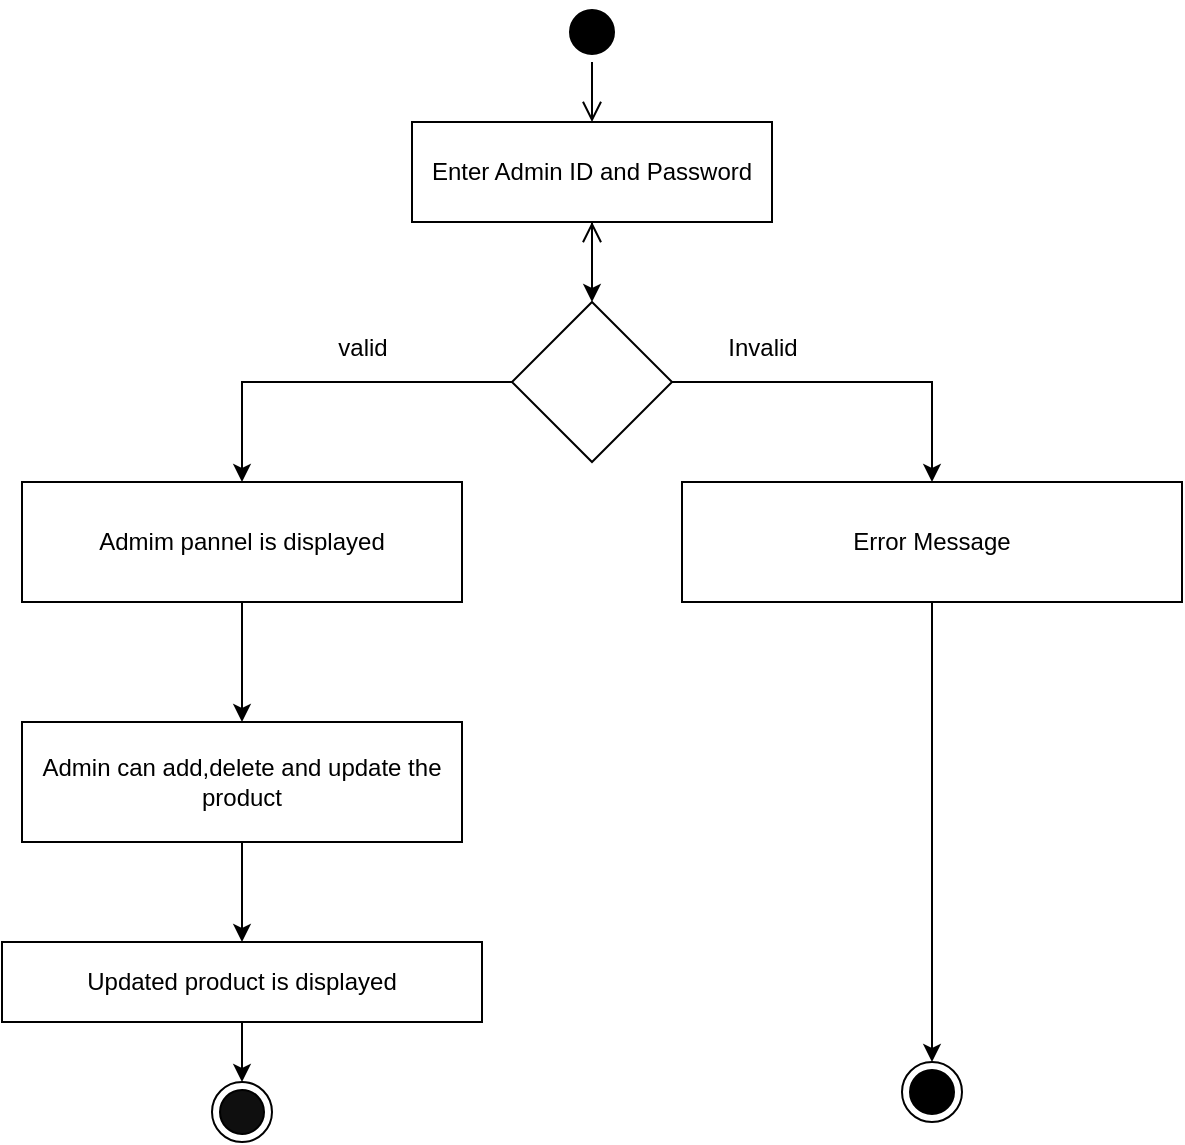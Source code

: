 <mxfile version="21.6.9" type="device">
  <diagram name="Page-1" id="hM6rTcYxYUGXKZ4xlw8A">
    <mxGraphModel dx="828" dy="473" grid="1" gridSize="10" guides="1" tooltips="1" connect="1" arrows="1" fold="1" page="1" pageScale="1" pageWidth="850" pageHeight="1100" math="0" shadow="0">
      <root>
        <mxCell id="0" />
        <mxCell id="1" parent="0" />
        <mxCell id="ELXsFI43KAcr_-74SI6s-1" value="" style="ellipse;html=1;shape=startState;labelBackgroundColor=none;fillColor=#000000;" vertex="1" parent="1">
          <mxGeometry x="310" width="30" height="30" as="geometry" />
        </mxCell>
        <mxCell id="ELXsFI43KAcr_-74SI6s-2" value="" style="edgeStyle=orthogonalEdgeStyle;html=1;verticalAlign=bottom;endArrow=open;endSize=8;rounded=0;labelBackgroundColor=none;fontColor=default;" edge="1" source="ELXsFI43KAcr_-74SI6s-3" parent="1">
          <mxGeometry relative="1" as="geometry">
            <mxPoint x="325" y="110" as="targetPoint" />
          </mxGeometry>
        </mxCell>
        <mxCell id="ELXsFI43KAcr_-74SI6s-7" value="" style="edgeStyle=orthogonalEdgeStyle;rounded=0;orthogonalLoop=1;jettySize=auto;html=1;labelBackgroundColor=none;fontColor=default;" edge="1" parent="1" source="ELXsFI43KAcr_-74SI6s-3" target="ELXsFI43KAcr_-74SI6s-6">
          <mxGeometry relative="1" as="geometry" />
        </mxCell>
        <mxCell id="ELXsFI43KAcr_-74SI6s-9" value="" style="edgeStyle=orthogonalEdgeStyle;rounded=0;orthogonalLoop=1;jettySize=auto;html=1;labelBackgroundColor=none;fontColor=default;" edge="1" parent="1" source="ELXsFI43KAcr_-74SI6s-6" target="ELXsFI43KAcr_-74SI6s-8">
          <mxGeometry relative="1" as="geometry" />
        </mxCell>
        <mxCell id="ELXsFI43KAcr_-74SI6s-12" value="" style="edgeStyle=orthogonalEdgeStyle;rounded=0;orthogonalLoop=1;jettySize=auto;html=1;labelBackgroundColor=none;fontColor=default;" edge="1" parent="1" source="ELXsFI43KAcr_-74SI6s-6" target="ELXsFI43KAcr_-74SI6s-11">
          <mxGeometry relative="1" as="geometry" />
        </mxCell>
        <mxCell id="ELXsFI43KAcr_-74SI6s-6" value="" style="rhombus;whiteSpace=wrap;html=1;labelBackgroundColor=none;" vertex="1" parent="1">
          <mxGeometry x="285" y="150" width="80" height="80" as="geometry" />
        </mxCell>
        <mxCell id="ELXsFI43KAcr_-74SI6s-17" value="" style="edgeStyle=orthogonalEdgeStyle;rounded=0;orthogonalLoop=1;jettySize=auto;html=1;labelBackgroundColor=none;fontColor=default;" edge="1" parent="1" source="ELXsFI43KAcr_-74SI6s-8" target="ELXsFI43KAcr_-74SI6s-16">
          <mxGeometry relative="1" as="geometry" />
        </mxCell>
        <mxCell id="ELXsFI43KAcr_-74SI6s-8" value="Admim pannel is displayed" style="whiteSpace=wrap;html=1;labelBackgroundColor=none;" vertex="1" parent="1">
          <mxGeometry x="40" y="240" width="220" height="60" as="geometry" />
        </mxCell>
        <mxCell id="ELXsFI43KAcr_-74SI6s-10" value="" style="edgeStyle=orthogonalEdgeStyle;html=1;verticalAlign=bottom;endArrow=open;endSize=8;rounded=0;labelBackgroundColor=none;fontColor=default;" edge="1" parent="1" source="ELXsFI43KAcr_-74SI6s-1" target="ELXsFI43KAcr_-74SI6s-3">
          <mxGeometry relative="1" as="geometry">
            <mxPoint x="325" y="110" as="targetPoint" />
            <mxPoint x="325" y="30" as="sourcePoint" />
          </mxGeometry>
        </mxCell>
        <mxCell id="ELXsFI43KAcr_-74SI6s-3" value="Enter Admin ID and Password" style="html=1;whiteSpace=wrap;labelBackgroundColor=none;" vertex="1" parent="1">
          <mxGeometry x="235" y="60" width="180" height="50" as="geometry" />
        </mxCell>
        <mxCell id="ELXsFI43KAcr_-74SI6s-25" value="" style="edgeStyle=orthogonalEdgeStyle;rounded=0;orthogonalLoop=1;jettySize=auto;html=1;labelBackgroundColor=none;fontColor=default;" edge="1" parent="1" source="ELXsFI43KAcr_-74SI6s-11" target="ELXsFI43KAcr_-74SI6s-24">
          <mxGeometry relative="1" as="geometry" />
        </mxCell>
        <mxCell id="ELXsFI43KAcr_-74SI6s-11" value="Error Message" style="whiteSpace=wrap;html=1;labelBackgroundColor=none;" vertex="1" parent="1">
          <mxGeometry x="370" y="240" width="250" height="60" as="geometry" />
        </mxCell>
        <mxCell id="ELXsFI43KAcr_-74SI6s-13" value="valid" style="text;html=1;align=center;verticalAlign=middle;resizable=0;points=[];autosize=1;strokeColor=none;fillColor=none;labelBackgroundColor=none;" vertex="1" parent="1">
          <mxGeometry x="185" y="158" width="50" height="30" as="geometry" />
        </mxCell>
        <mxCell id="ELXsFI43KAcr_-74SI6s-15" value="Invalid" style="text;html=1;align=center;verticalAlign=middle;resizable=0;points=[];autosize=1;strokeColor=none;fillColor=none;labelBackgroundColor=none;" vertex="1" parent="1">
          <mxGeometry x="380" y="158" width="60" height="30" as="geometry" />
        </mxCell>
        <mxCell id="ELXsFI43KAcr_-74SI6s-19" value="" style="edgeStyle=orthogonalEdgeStyle;rounded=0;orthogonalLoop=1;jettySize=auto;html=1;labelBackgroundColor=none;fontColor=default;" edge="1" parent="1" source="ELXsFI43KAcr_-74SI6s-16" target="ELXsFI43KAcr_-74SI6s-18">
          <mxGeometry relative="1" as="geometry" />
        </mxCell>
        <mxCell id="ELXsFI43KAcr_-74SI6s-16" value="Admin can add,delete and update the product" style="whiteSpace=wrap;html=1;labelBackgroundColor=none;" vertex="1" parent="1">
          <mxGeometry x="40" y="360" width="220" height="60" as="geometry" />
        </mxCell>
        <mxCell id="ELXsFI43KAcr_-74SI6s-23" value="" style="edgeStyle=orthogonalEdgeStyle;rounded=0;orthogonalLoop=1;jettySize=auto;html=1;labelBackgroundColor=none;fontColor=default;" edge="1" parent="1" source="ELXsFI43KAcr_-74SI6s-18" target="ELXsFI43KAcr_-74SI6s-20">
          <mxGeometry relative="1" as="geometry" />
        </mxCell>
        <mxCell id="ELXsFI43KAcr_-74SI6s-18" value="Updated product is displayed" style="whiteSpace=wrap;html=1;labelBackgroundColor=none;" vertex="1" parent="1">
          <mxGeometry x="30" y="470" width="240" height="40" as="geometry" />
        </mxCell>
        <mxCell id="ELXsFI43KAcr_-74SI6s-20" value="" style="ellipse;html=1;shape=endState;labelBackgroundColor=none;fillColor=#0F0F0F;" vertex="1" parent="1">
          <mxGeometry x="135" y="540" width="30" height="30" as="geometry" />
        </mxCell>
        <mxCell id="ELXsFI43KAcr_-74SI6s-24" value="" style="ellipse;html=1;shape=endState;labelBackgroundColor=none;fillColor=#000000;" vertex="1" parent="1">
          <mxGeometry x="480" y="530" width="30" height="30" as="geometry" />
        </mxCell>
      </root>
    </mxGraphModel>
  </diagram>
</mxfile>
